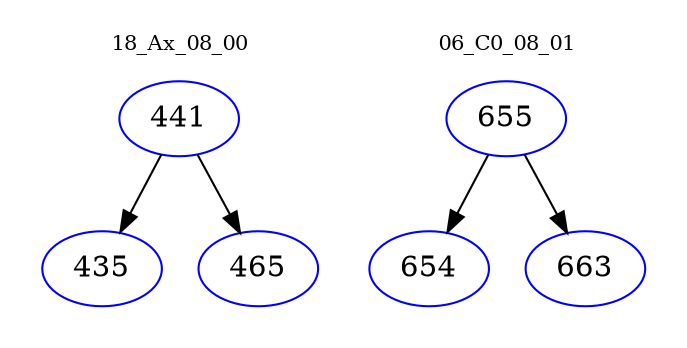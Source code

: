 digraph{
subgraph cluster_0 {
color = white
label = "18_Ax_08_00";
fontsize=10;
T0_441 [label="441", color="blue"]
T0_441 -> T0_435 [color="black"]
T0_435 [label="435", color="blue"]
T0_441 -> T0_465 [color="black"]
T0_465 [label="465", color="blue"]
}
subgraph cluster_1 {
color = white
label = "06_C0_08_01";
fontsize=10;
T1_655 [label="655", color="blue"]
T1_655 -> T1_654 [color="black"]
T1_654 [label="654", color="blue"]
T1_655 -> T1_663 [color="black"]
T1_663 [label="663", color="blue"]
}
}

